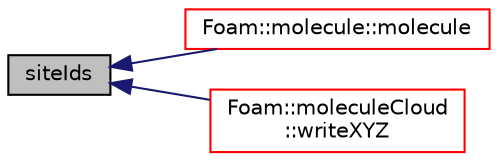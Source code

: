 digraph "siteIds"
{
  bgcolor="transparent";
  edge [fontname="Helvetica",fontsize="10",labelfontname="Helvetica",labelfontsize="10"];
  node [fontname="Helvetica",fontsize="10",shape=record];
  rankdir="LR";
  Node1 [label="siteIds",height=0.2,width=0.4,color="black", fillcolor="grey75", style="filled", fontcolor="black"];
  Node1 -> Node2 [dir="back",color="midnightblue",fontsize="10",style="solid",fontname="Helvetica"];
  Node2 [label="Foam::molecule::molecule",height=0.2,width=0.4,color="red",URL="$a01554.html#abdcd390bc8e91948c80d6156a5937bc3",tooltip="Construct from components. "];
  Node1 -> Node3 [dir="back",color="midnightblue",fontsize="10",style="solid",fontname="Helvetica"];
  Node3 [label="Foam::moleculeCloud\l::writeXYZ",height=0.2,width=0.4,color="red",URL="$a01555.html#abef7ffdabe1d0aa6e8b0ba23e667ce4f",tooltip="Write molecule sites in XYZ format. "];
}
